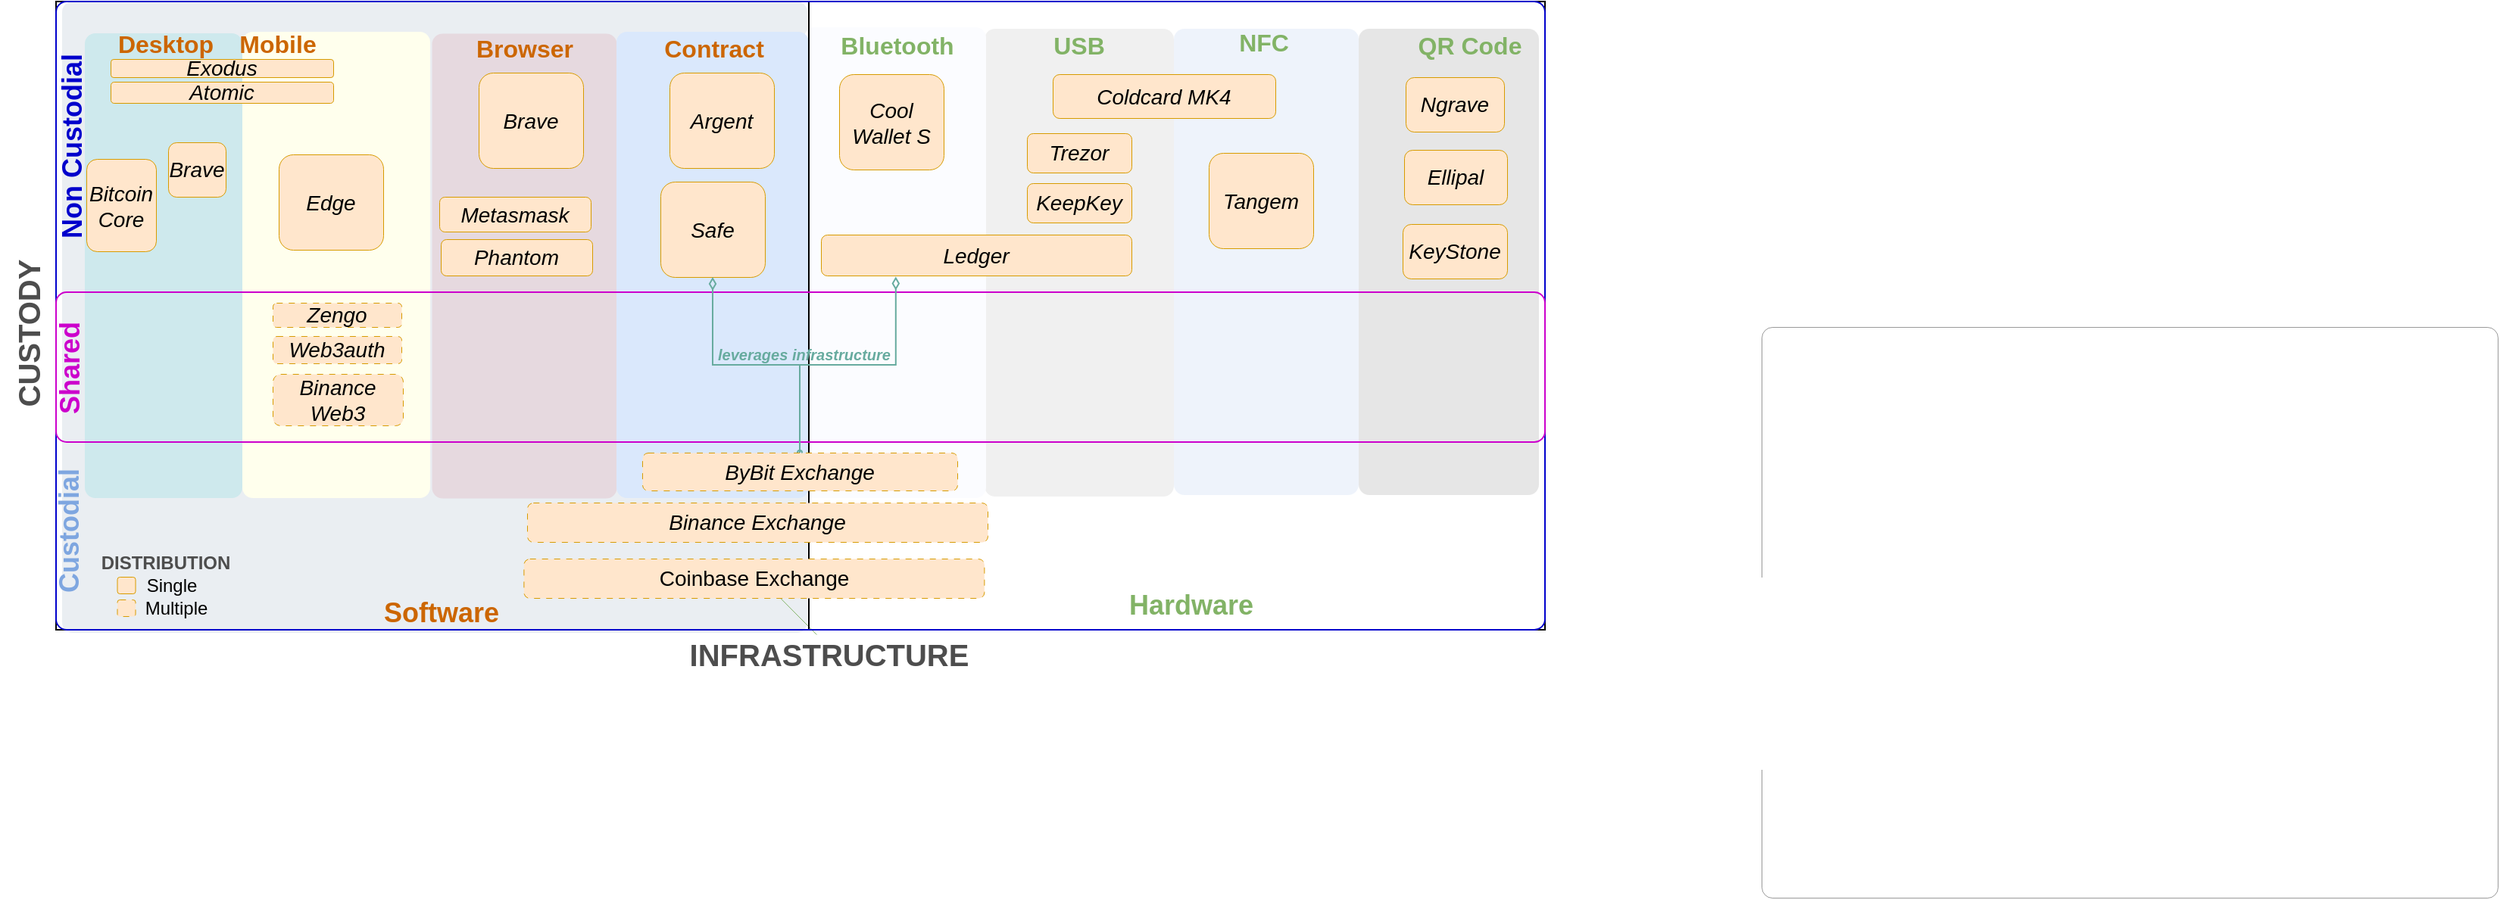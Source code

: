 <mxfile version="27.1.4">
  <diagram id="36RqeXvSD2yGZV3YzJqm" name="taxonomy">
    <mxGraphModel dx="5552" dy="-13653" grid="0" gridSize="10" guides="0" tooltips="1" connect="1" arrows="1" fold="1" page="1" pageScale="1" pageWidth="827" pageHeight="1169" background="none" math="0" shadow="0">
      <root>
        <mxCell id="0" />
        <mxCell id="1" parent="0" />
        <mxCell id="Pxl9jGPm8JQqbag9kE8n-68" value="" style="rounded=1;whiteSpace=wrap;html=1;absoluteArcSize=1;arcSize=14;strokeWidth=2;fillColor=#BAC8D3;strokeColor=none;rotation=0;container=0;align=right;verticalAlign=bottom;spacingBottom=0;labelBackgroundColor=none;spacing=2;spacingRight=58;fontColor=#333333;opacity=30;" parent="1" vertex="1">
          <mxGeometry x="-2287" y="15553" width="492" height="417" as="geometry" />
        </mxCell>
        <mxCell id="Pxl9jGPm8JQqbag9kE8n-71" value="" style="rounded=1;whiteSpace=wrap;html=1;absoluteArcSize=1;arcSize=14;strokeWidth=2;fillColor=#6E6E6E;strokeColor=none;opacity=10;rotation=0;container=0;align=left;verticalAlign=top;spacingTop=0;labelPosition=center;verticalLabelPosition=middle;" parent="1" vertex="1">
          <mxGeometry x="-1678" y="15571" width="125" height="309" as="geometry" />
        </mxCell>
        <mxCell id="Pxl9jGPm8JQqbag9kE8n-72" value="" style="rounded=1;whiteSpace=wrap;html=1;absoluteArcSize=1;arcSize=14;strokeWidth=2;fillColor=#D4E1F5;strokeColor=none;opacity=40;rotation=0;container=0;align=left;verticalAlign=top;spacingTop=0;labelPosition=center;verticalLabelPosition=middle;direction=south;" parent="1" vertex="1">
          <mxGeometry x="-1553" y="15571" width="122" height="308" as="geometry" />
        </mxCell>
        <mxCell id="Pxl9jGPm8JQqbag9kE8n-73" value="" style="rounded=1;whiteSpace=wrap;html=1;absoluteArcSize=1;arcSize=14;strokeWidth=2;fillColor=#C0C0C0;strokeColor=none;opacity=40;rotation=0;container=0;align=left;verticalAlign=top;spacingTop=0;labelPosition=center;verticalLabelPosition=middle;direction=south;" parent="1" vertex="1">
          <mxGeometry x="-1431" y="15571" width="119" height="308" as="geometry" />
        </mxCell>
        <mxCell id="Pxl9jGPm8JQqbag9kE8n-74" value="" style="rounded=1;whiteSpace=wrap;html=1;absoluteArcSize=1;arcSize=14;strokeWidth=2;fillColor=#FBFCFF;strokeColor=none;rotation=0;container=0;align=left;verticalAlign=top;spacingTop=0;labelPosition=center;verticalLabelPosition=middle;direction=south;fontColor=#ffffff;" parent="1" vertex="1">
          <mxGeometry x="-1797" y="15570" width="120" height="311" as="geometry" />
        </mxCell>
        <mxCell id="Pxl9jGPm8JQqbag9kE8n-75" value="" style="rounded=1;whiteSpace=wrap;html=1;absoluteArcSize=1;arcSize=14;strokeWidth=2;fillColor=light-dark(#CEE9ED,#EDEDED);strokeColor=none;rotation=0;container=0;align=left;verticalAlign=top;spacingTop=0;labelPosition=center;verticalLabelPosition=middle;" parent="1" vertex="1">
          <mxGeometry x="-2272" y="15574" width="104" height="307" as="geometry" />
        </mxCell>
        <mxCell id="Pxl9jGPm8JQqbag9kE8n-76" value="" style="rounded=1;whiteSpace=wrap;html=1;absoluteArcSize=1;arcSize=14;strokeWidth=0.5;fillColor=light-dark(#E6D9DF,#EDEDED);strokeColor=none;rotation=0;container=0;align=left;verticalAlign=top;spacingTop=0;labelPosition=center;verticalLabelPosition=middle;" parent="1" vertex="1">
          <mxGeometry x="-2043" y="15574" width="122" height="307" as="geometry" />
        </mxCell>
        <mxCell id="Pxl9jGPm8JQqbag9kE8n-77" value="" style="rounded=1;whiteSpace=wrap;html=1;absoluteArcSize=1;arcSize=14;strokeWidth=2;fillColor=#FFFFED;strokeColor=none;rotation=0;container=0;align=left;verticalAlign=top;spacingTop=0;labelPosition=center;verticalLabelPosition=middle;" parent="1" vertex="1">
          <mxGeometry x="-2168" y="15573" width="124" height="308" as="geometry" />
        </mxCell>
        <mxCell id="Pxl9jGPm8JQqbag9kE8n-78" value="" style="rounded=1;whiteSpace=wrap;html=1;absoluteArcSize=1;arcSize=14;strokeWidth=2;fillColor=#dae8fc;strokeColor=none;rotation=0;container=0;align=left;verticalAlign=top;spacingTop=0;labelPosition=center;verticalLabelPosition=middle;" parent="1" vertex="1">
          <mxGeometry x="-1921" y="15573" width="127" height="308" as="geometry" />
        </mxCell>
        <mxCell id="Pxl9jGPm8JQqbag9kE8n-80" value="&lt;i style=&quot;text-wrap-mode: nowrap;&quot;&gt;Bitcoin&lt;/i&gt;&lt;div style=&quot;text-wrap-mode: nowrap;&quot;&gt;&lt;i&gt;Core&lt;/i&gt;&lt;/div&gt;" style="rounded=1;whiteSpace=wrap;html=1;fillColor=#ffe6cc;strokeWidth=0.5;fontSize=14;strokeColor=#d79b00;" parent="1" vertex="1">
          <mxGeometry x="-2271" y="15657" width="46" height="61" as="geometry" />
        </mxCell>
        <mxCell id="Pxl9jGPm8JQqbag9kE8n-81" value="&lt;span style=&quot;text-wrap-mode: nowrap;&quot;&gt;&lt;i&gt;Atomic&lt;/i&gt;&lt;/span&gt;" style="rounded=1;whiteSpace=wrap;html=1;fillColor=#ffe6cc;strokeWidth=0.5;fontSize=14;strokeColor=#d79b00;" parent="1" vertex="1">
          <mxGeometry x="-2255" y="15606" width="147" height="14" as="geometry" />
        </mxCell>
        <mxCell id="Pxl9jGPm8JQqbag9kE8n-82" value="&lt;span style=&quot;text-wrap-mode: nowrap;&quot;&gt;&lt;i&gt;Exodus&lt;/i&gt;&lt;/span&gt;" style="rounded=1;whiteSpace=wrap;html=1;fillColor=#ffe6cc;strokeWidth=0.5;fontSize=14;strokeColor=#d79b00;" parent="1" vertex="1">
          <mxGeometry x="-2255" y="15591" width="147" height="12" as="geometry" />
        </mxCell>
        <mxCell id="Pxl9jGPm8JQqbag9kE8n-83" value="&lt;font&gt;&lt;b&gt;Desktop&lt;/b&gt;&lt;/font&gt;" style="text;html=1;align=center;verticalAlign=middle;resizable=0;points=[];autosize=1;strokeColor=none;fillColor=none;fontColor=#CC6600;labelBackgroundColor=none;fontSize=16;" parent="1" vertex="1">
          <mxGeometry x="-2260" y="15565" width="81" height="31" as="geometry" />
        </mxCell>
        <mxCell id="Pxl9jGPm8JQqbag9kE8n-85" value="&lt;font&gt;&lt;b&gt;Software&lt;/b&gt;&lt;/font&gt;" style="text;html=1;align=center;verticalAlign=middle;resizable=0;points=[];autosize=1;strokeColor=none;fillColor=none;fontColor=#CC6600;labelBackgroundColor=none;fontSize=18;" parent="1" vertex="1">
          <mxGeometry x="-2084" y="15940" width="94" height="34" as="geometry" />
        </mxCell>
        <mxCell id="Pxl9jGPm8JQqbag9kE8n-86" value="" style="endArrow=none;html=1;rounded=0;exitX=0.46;exitY=0.139;exitDx=0;exitDy=0;strokeColor=#82B366;strokeWidth=0.5;entryX=0.99;entryY=1;entryDx=0;entryDy=0;entryPerimeter=0;exitPerimeter=0;" parent="1" source="Pxl9jGPm8JQqbag9kE8n-126" edge="1">
          <mxGeometry width="50" height="50" relative="1" as="geometry">
            <mxPoint x="-2052" y="15929" as="sourcePoint" />
            <mxPoint x="-1830.66" y="15929" as="targetPoint" />
          </mxGeometry>
        </mxCell>
        <mxCell id="Pxl9jGPm8JQqbag9kE8n-87" value="&lt;font&gt;&lt;b&gt;Hardware&lt;/b&gt;&lt;/font&gt;" style="text;html=1;align=center;verticalAlign=middle;resizable=0;points=[];autosize=1;strokeColor=none;fillColor=none;fontColor=#82B366;labelBackgroundColor=none;fontSize=18;" parent="1" vertex="1">
          <mxGeometry x="-1592" y="15935" width="100" height="34" as="geometry" />
        </mxCell>
        <mxCell id="Pxl9jGPm8JQqbag9kE8n-88" value="&lt;b&gt;Contract&lt;/b&gt;&lt;br&gt;&lt;div&gt;&lt;br&gt;&lt;/div&gt;" style="text;html=1;align=center;verticalAlign=middle;resizable=0;points=[];autosize=1;strokeColor=none;fillColor=none;fontColor=#CC6600;labelBackgroundColor=none;fontSize=16;" parent="1" vertex="1">
          <mxGeometry x="-1899" y="15569" width="84" height="50" as="geometry" />
        </mxCell>
        <mxCell id="Pxl9jGPm8JQqbag9kE8n-91" value="&lt;span style=&quot;text-wrap-mode: nowrap;&quot;&gt;&lt;i&gt;Zengo&lt;/i&gt;&lt;/span&gt;" style="rounded=1;whiteSpace=wrap;html=1;fillColor=#ffe6cc;strokeWidth=0.5;dashed=1;dashPattern=8 8;fontSize=14;strokeColor=#d79b00;" parent="1" vertex="1">
          <mxGeometry x="-2148" y="15752" width="85" height="16" as="geometry" />
        </mxCell>
        <mxCell id="Pxl9jGPm8JQqbag9kE8n-92" value="&lt;span style=&quot;text-wrap-mode: nowrap;&quot;&gt;&lt;i&gt;Web3auth&lt;/i&gt;&lt;/span&gt;" style="rounded=1;whiteSpace=wrap;html=1;fillColor=#ffe6cc;strokeWidth=0.5;dashed=1;dashPattern=8 8;fontSize=14;strokeColor=#d79b00;" parent="1" vertex="1">
          <mxGeometry x="-2148" y="15774" width="85" height="18" as="geometry" />
        </mxCell>
        <mxCell id="Pxl9jGPm8JQqbag9kE8n-93" value="&lt;i style=&quot;text-wrap-mode: nowrap;&quot;&gt;Phantom&lt;/i&gt;" style="rounded=1;whiteSpace=wrap;html=1;fillColor=#ffe6cc;strokeWidth=0.5;fontSize=14;strokeColor=#d79b00;" parent="1" vertex="1">
          <mxGeometry x="-2037" y="15710" width="100" height="24" as="geometry" />
        </mxCell>
        <mxCell id="Pxl9jGPm8JQqbag9kE8n-94" value="&lt;span&gt;&lt;b&gt;Mobile&lt;/b&gt;&lt;/span&gt;" style="text;html=1;align=center;verticalAlign=middle;resizable=0;points=[];autosize=1;strokeColor=none;fillColor=none;fontColor=#CC6600;labelBackgroundColor=none;fontSize=16;" parent="1" vertex="1">
          <mxGeometry x="-2180" y="15565" width="69" height="31" as="geometry" />
        </mxCell>
        <mxCell id="Pxl9jGPm8JQqbag9kE8n-95" value="&lt;span&gt;&lt;b&gt;Browser&lt;/b&gt;&lt;/span&gt;" style="text;html=1;align=center;verticalAlign=middle;resizable=0;points=[];autosize=1;strokeColor=none;fillColor=none;fontColor=#CC6600;labelBackgroundColor=none;fontSize=16;" parent="1" vertex="1">
          <mxGeometry x="-2023" y="15568" width="82" height="31" as="geometry" />
        </mxCell>
        <mxCell id="Pxl9jGPm8JQqbag9kE8n-96" value="&lt;i style=&quot;text-wrap-mode: nowrap;&quot;&gt;Metasmask&lt;/i&gt;" style="rounded=1;whiteSpace=wrap;html=1;fillColor=#ffe6cc;strokeWidth=0.5;fontSize=14;strokeColor=#d79b00;" parent="1" vertex="1">
          <mxGeometry x="-2038" y="15682" width="100" height="23" as="geometry" />
        </mxCell>
        <mxCell id="Pxl9jGPm8JQqbag9kE8n-97" value="&lt;i style=&quot;text-wrap-mode: nowrap;&quot;&gt;Brave&lt;/i&gt;" style="rounded=1;whiteSpace=wrap;html=1;fillColor=#ffe6cc;strokeWidth=0.5;fontSize=14;strokeColor=#d79b00;" parent="1" vertex="1">
          <mxGeometry x="-2217" y="15646" width="38" height="36" as="geometry" />
        </mxCell>
        <mxCell id="Pxl9jGPm8JQqbag9kE8n-101" value="&lt;span style=&quot;text-wrap-mode: nowrap;&quot;&gt;&lt;i&gt;Ngrave&lt;/i&gt;&lt;/span&gt;" style="rounded=1;whiteSpace=wrap;html=1;fillColor=#ffe6cc;strokeWidth=0.5;fontSize=14;strokeColor=#d79b00;" parent="1" vertex="1">
          <mxGeometry x="-1400" y="15603" width="65" height="36" as="geometry" />
        </mxCell>
        <mxCell id="Pxl9jGPm8JQqbag9kE8n-108" value="&lt;span style=&quot;text-wrap-mode: nowrap;&quot;&gt;&lt;i&gt;Binance&lt;/i&gt;&lt;/span&gt;&lt;div&gt;&lt;span style=&quot;text-wrap-mode: nowrap;&quot;&gt;&lt;i&gt;Web3&lt;/i&gt;&lt;/span&gt;&lt;/div&gt;" style="rounded=1;whiteSpace=wrap;html=1;fillColor=#ffe6cc;strokeWidth=0.5;dashed=1;dashPattern=8 8;fontSize=14;strokeColor=#d79b00;" parent="1" vertex="1">
          <mxGeometry x="-2148" y="15799" width="86" height="34" as="geometry" />
        </mxCell>
        <mxCell id="Pxl9jGPm8JQqbag9kE8n-109" value="&lt;span&gt;&lt;b&gt;USB&lt;/b&gt;&lt;/span&gt;" style="text;html=1;align=center;verticalAlign=middle;resizable=0;points=[];autosize=1;strokeColor=none;fillColor=none;fontColor=#82B366;labelBackgroundColor=none;fontSize=16;" parent="1" vertex="1">
          <mxGeometry x="-1642" y="15566" width="52" height="31" as="geometry" />
        </mxCell>
        <mxCell id="Pxl9jGPm8JQqbag9kE8n-110" value="&lt;span&gt;&lt;b&gt;Bluetooth&lt;/b&gt;&lt;/span&gt;" style="text;html=1;align=center;verticalAlign=middle;resizable=0;points=[];autosize=1;strokeColor=none;fillColor=none;fontColor=#82B366;labelBackgroundColor=none;fontSize=16;" parent="1" vertex="1">
          <mxGeometry x="-1782.48" y="15566" width="93" height="31" as="geometry" />
        </mxCell>
        <mxCell id="Pxl9jGPm8JQqbag9kE8n-111" value="&lt;span&gt;&lt;b&gt;NFC&lt;/b&gt;&lt;/span&gt;" style="text;html=1;align=center;verticalAlign=middle;resizable=0;points=[];autosize=1;strokeColor=none;fillColor=none;fontColor=#82B366;labelBackgroundColor=none;fontSize=16;" parent="1" vertex="1">
          <mxGeometry x="-1520" y="15564" width="51" height="31" as="geometry" />
        </mxCell>
        <mxCell id="Pxl9jGPm8JQqbag9kE8n-115" value="&lt;span style=&quot;text-wrap-mode: nowrap;&quot;&gt;&lt;i&gt;Coldcard MK4&lt;/i&gt;&lt;/span&gt;" style="rounded=1;whiteSpace=wrap;html=1;fillColor=#ffe6cc;strokeWidth=0.5;fontSize=14;strokeColor=#d79b00;" parent="1" vertex="1">
          <mxGeometry x="-1633" y="15601" width="147" height="29" as="geometry" />
        </mxCell>
        <mxCell id="Pxl9jGPm8JQqbag9kE8n-116" value="&lt;span style=&quot;text-wrap-mode: nowrap;&quot;&gt;&lt;i&gt;KeyStone&lt;/i&gt;&lt;/span&gt;" style="rounded=1;whiteSpace=wrap;html=1;fillColor=#ffe6cc;strokeWidth=0.5;fontSize=14;strokeColor=#d79b00;" parent="1" vertex="1">
          <mxGeometry x="-1402" y="15700" width="69" height="36" as="geometry" />
        </mxCell>
        <mxCell id="Pxl9jGPm8JQqbag9kE8n-117" value="&lt;i style=&quot;text-wrap-mode: nowrap;&quot;&gt;Tangem&lt;/i&gt;" style="rounded=1;whiteSpace=wrap;html=1;fillColor=#ffe6cc;strokeWidth=0.5;fontSize=14;strokeColor=#d79b00;" parent="1" vertex="1">
          <mxGeometry x="-1530" y="15653" width="69" height="63" as="geometry" />
        </mxCell>
        <mxCell id="Pxl9jGPm8JQqbag9kE8n-119" value="&lt;span style=&quot;text-wrap-mode: nowrap;&quot;&gt;&lt;i&gt;Ellipal&lt;/i&gt;&lt;/span&gt;" style="rounded=1;whiteSpace=wrap;html=1;fillColor=#ffe6cc;strokeWidth=0.5;fontSize=14;strokeColor=#d79b00;" parent="1" vertex="1">
          <mxGeometry x="-1401" y="15651" width="68" height="36" as="geometry" />
        </mxCell>
        <mxCell id="Pxl9jGPm8JQqbag9kE8n-121" value="" style="rounded=1;whiteSpace=wrap;html=1;fillColor=#ffe6cc;strokeWidth=0.5;strokeColor=#d79b00;" parent="1" vertex="1">
          <mxGeometry x="-2250.74" y="15933" width="12" height="11" as="geometry" />
        </mxCell>
        <mxCell id="Pxl9jGPm8JQqbag9kE8n-122" value="" style="rounded=1;whiteSpace=wrap;html=1;fillColor=#ffe6cc;strokeWidth=0.5;dashed=1;dashPattern=8 8;strokeColor=#d79b00;" parent="1" vertex="1">
          <mxGeometry x="-2250.74" y="15948" width="12" height="11" as="geometry" />
        </mxCell>
        <mxCell id="Pxl9jGPm8JQqbag9kE8n-123" value="Single" style="text;html=1;align=center;verticalAlign=middle;resizable=0;points=[];autosize=1;strokeColor=none;fillColor=none;fontSize=12;" parent="1" vertex="1">
          <mxGeometry x="-2240.74" y="15926" width="51" height="26" as="geometry" />
        </mxCell>
        <mxCell id="Pxl9jGPm8JQqbag9kE8n-124" value="Multiple" style="text;html=1;align=center;verticalAlign=middle;resizable=0;points=[];autosize=1;strokeColor=none;fillColor=none;fontSize=12;" parent="1" vertex="1">
          <mxGeometry x="-2241.74" y="15941" width="59" height="26" as="geometry" />
        </mxCell>
        <mxCell id="Pxl9jGPm8JQqbag9kE8n-125" value="&lt;font style=&quot;color: rgb(77, 77, 77); font-size: 20px;&quot;&gt;&lt;b style=&quot;&quot;&gt;CUSTODY&lt;/b&gt;&lt;/font&gt;" style="text;html=1;align=center;verticalAlign=middle;resizable=0;points=[];autosize=1;strokeColor=none;fillColor=none;fontColor=#0000CC;labelBackgroundColor=default;rotation=-90;" parent="1" vertex="1">
          <mxGeometry x="-2367" y="15755" width="115" height="36" as="geometry" />
        </mxCell>
        <mxCell id="Pxl9jGPm8JQqbag9kE8n-126" value="&lt;font style=&quot;color: rgb(77, 77, 77); font-size: 20px;&quot;&gt;&lt;b style=&quot;&quot;&gt;INFRASTRUCTURE&lt;/b&gt;&lt;/font&gt;" style="text;html=1;align=center;verticalAlign=middle;resizable=0;points=[];autosize=1;strokeColor=none;fillColor=none;fontColor=#0000CC;labelBackgroundColor=default;rotation=0;" parent="1" vertex="1">
          <mxGeometry x="-1882" y="15966" width="202" height="36" as="geometry" />
        </mxCell>
        <mxCell id="Pxl9jGPm8JQqbag9kE8n-127" value="&lt;font style=&quot;color: rgb(77, 77, 77);&quot;&gt;&lt;b&gt;DISTRIBUTION&lt;/b&gt;&lt;/font&gt;" style="text;html=1;align=center;verticalAlign=middle;resizable=0;points=[];autosize=1;strokeColor=none;fillColor=none;fontColor=#0000CC;labelBackgroundColor=none;rotation=0;fontSize=12;" parent="1" vertex="1">
          <mxGeometry x="-2270.74" y="15911" width="103" height="26" as="geometry" />
        </mxCell>
        <mxCell id="Pxl9jGPm8JQqbag9kE8n-128" value="&lt;font&gt;&lt;b&gt;Custodial&lt;/b&gt;&lt;/font&gt;" style="text;html=1;align=center;verticalAlign=middle;resizable=0;points=[];autosize=1;strokeColor=none;fillColor=none;fontColor=#7EA6E0;labelBackgroundColor=none;rotation=-90;fontSize=18;" parent="1" vertex="1">
          <mxGeometry x="-2332" y="15886" width="100" height="34" as="geometry" />
        </mxCell>
        <mxCell id="Pxl9jGPm8JQqbag9kE8n-129" value="&lt;font&gt;&lt;b&gt;Shared&lt;/b&gt;&lt;/font&gt;" style="text;html=1;align=center;verticalAlign=middle;resizable=0;points=[];autosize=1;strokeColor=none;fillColor=none;fontColor=#CC00CC;labelBackgroundColor=none;rotation=-90;fontSize=18;" parent="1" vertex="1">
          <mxGeometry x="-2321" y="15779" width="79" height="34" as="geometry" />
        </mxCell>
        <mxCell id="Pxl9jGPm8JQqbag9kE8n-130" value="&lt;font&gt;&lt;b&gt;Non Custodial&lt;/b&gt;&lt;/font&gt;" style="text;html=1;align=center;verticalAlign=middle;resizable=0;points=[];autosize=1;strokeColor=none;fillColor=none;fontColor=#0000CC;labelBackgroundColor=none;rotation=-90;fontSize=18;" parent="1" vertex="1">
          <mxGeometry x="-2350" y="15632" width="140" height="34" as="geometry" />
        </mxCell>
        <mxCell id="7dPxF6uavL-8BtRlLhym-129" value="&lt;span&gt;&lt;b&gt;QR Code&lt;/b&gt;&lt;/span&gt;" style="text;html=1;align=center;verticalAlign=middle;resizable=0;points=[];autosize=1;strokeColor=none;fillColor=none;fontColor=#82B366;labelBackgroundColor=none;fontSize=16;" vertex="1" parent="1">
          <mxGeometry x="-1401" y="15566" width="86" height="31" as="geometry" />
        </mxCell>
        <mxCell id="7dPxF6uavL-8BtRlLhym-133" value="&lt;i style=&quot;text-wrap-mode: nowrap;&quot;&gt;KeepKey&lt;/i&gt;" style="rounded=1;whiteSpace=wrap;html=1;fillColor=#ffe6cc;strokeWidth=0.5;fontSize=14;strokeColor=#d79b00;" vertex="1" parent="1">
          <mxGeometry x="-1650" y="15673" width="69" height="26" as="geometry" />
        </mxCell>
        <mxCell id="7dPxF6uavL-8BtRlLhym-135" value="&lt;i style=&quot;text-wrap-mode: nowrap;&quot;&gt;Trezor&lt;/i&gt;" style="rounded=1;whiteSpace=wrap;html=1;fillColor=#ffe6cc;strokeWidth=0.5;fontSize=14;strokeColor=#d79b00;" vertex="1" parent="1">
          <mxGeometry x="-1650" y="15640" width="69" height="26" as="geometry" />
        </mxCell>
        <mxCell id="7dPxF6uavL-8BtRlLhym-136" value="&lt;i style=&quot;text-wrap-mode: nowrap;&quot;&gt;Ledger&lt;/i&gt;" style="rounded=1;whiteSpace=wrap;html=1;fillColor=#ffe6cc;strokeWidth=0.5;fontSize=14;strokeColor=#d79b00;" vertex="1" parent="1">
          <mxGeometry x="-1786" y="15707" width="205" height="27" as="geometry" />
        </mxCell>
        <mxCell id="7dPxF6uavL-8BtRlLhym-137" value="&lt;span style=&quot;text-wrap-mode: nowrap;&quot;&gt;&lt;i&gt;Cool&lt;/i&gt;&lt;/span&gt;&lt;div&gt;&lt;span style=&quot;text-wrap-mode: nowrap;&quot;&gt;&lt;i&gt;Wallet S&lt;/i&gt;&lt;/span&gt;&lt;/div&gt;" style="rounded=1;whiteSpace=wrap;html=1;fillColor=#ffe6cc;strokeWidth=0.5;fontSize=14;strokeColor=#d79b00;" vertex="1" parent="1">
          <mxGeometry x="-1774" y="15601" width="69" height="63" as="geometry" />
        </mxCell>
        <mxCell id="7dPxF6uavL-8BtRlLhym-142" value="&lt;span style=&quot;text-wrap-mode: nowrap;&quot;&gt;&lt;i&gt;Safe&lt;/i&gt;&lt;/span&gt;" style="rounded=1;whiteSpace=wrap;html=1;fillColor=#ffe6cc;strokeWidth=0.5;fontSize=14;strokeColor=#d79b00;" vertex="1" parent="1">
          <mxGeometry x="-1892" y="15672" width="69" height="63" as="geometry" />
        </mxCell>
        <mxCell id="7dPxF6uavL-8BtRlLhym-143" value="&lt;span style=&quot;text-wrap-mode: nowrap;&quot;&gt;&lt;i&gt;Argent&lt;/i&gt;&lt;/span&gt;" style="rounded=1;whiteSpace=wrap;html=1;fillColor=#ffe6cc;strokeWidth=0.5;fontSize=14;strokeColor=#d79b00;" vertex="1" parent="1">
          <mxGeometry x="-1886" y="15600" width="69" height="63" as="geometry" />
        </mxCell>
        <mxCell id="7dPxF6uavL-8BtRlLhym-148" value="&lt;span style=&quot;text-wrap-mode: nowrap;&quot;&gt;&lt;i&gt;Brave&lt;/i&gt;&lt;/span&gt;" style="rounded=1;whiteSpace=wrap;html=1;fillColor=#ffe6cc;strokeWidth=0.5;fontSize=14;strokeColor=#d79b00;" vertex="1" parent="1">
          <mxGeometry x="-2012" y="15600" width="69" height="63" as="geometry" />
        </mxCell>
        <mxCell id="7dPxF6uavL-8BtRlLhym-149" value="" style="rounded=1;whiteSpace=wrap;html=1;absoluteArcSize=1;arcSize=14;strokeWidth=0.5;rotation=0;container=0;align=right;verticalAlign=bottom;spacingBottom=0;labelBackgroundColor=none;spacing=2;spacingRight=58;opacity=40;strokeColor=default;" vertex="1" parent="1">
          <mxGeometry x="-1165" y="15768" width="486" height="377" as="geometry" />
        </mxCell>
        <mxCell id="7dPxF6uavL-8BtRlLhym-152" value="" style="rounded=0;whiteSpace=wrap;html=1;fillColor=none;" vertex="1" parent="1">
          <mxGeometry x="-2291" y="15553" width="983" height="415" as="geometry" />
        </mxCell>
        <mxCell id="7dPxF6uavL-8BtRlLhym-153" value="" style="rounded=0;whiteSpace=wrap;html=1;fillColor=none;" vertex="1" parent="1">
          <mxGeometry x="-1794" y="15553" width="486" height="415" as="geometry" />
        </mxCell>
        <mxCell id="7dPxF6uavL-8BtRlLhym-154" value="&lt;i style=&quot;text-wrap-mode: nowrap;&quot;&gt;Edge&lt;/i&gt;" style="rounded=1;whiteSpace=wrap;html=1;fillColor=#ffe6cc;strokeWidth=0.5;fontSize=14;strokeColor=#d79b00;" vertex="1" parent="1">
          <mxGeometry x="-2144" y="15654" width="69" height="63" as="geometry" />
        </mxCell>
        <mxCell id="Pxl9jGPm8JQqbag9kE8n-70" value="" style="rounded=1;whiteSpace=wrap;html=1;absoluteArcSize=1;arcSize=14;strokeWidth=1;fillColor=none;strokeColor=#0000CC;rotation=0;container=0;align=right;verticalAlign=bottom;spacingBottom=0;labelBackgroundColor=none;spacing=2;spacingRight=58;fontColor=#333333;" parent="1" vertex="1">
          <mxGeometry x="-2291" y="15553" width="983" height="415" as="geometry" />
        </mxCell>
        <mxCell id="Pxl9jGPm8JQqbag9kE8n-79" value="" style="rounded=1;whiteSpace=wrap;html=1;absoluteArcSize=1;arcSize=14;strokeWidth=1;fillColor=none;strokeColor=#CC00CC;rotation=0;container=0;align=right;verticalAlign=bottom;spacingBottom=0;labelBackgroundColor=none;spacing=2;spacingRight=58;fontColor=#333333;" parent="1" vertex="1">
          <mxGeometry x="-2291" y="15745" width="983" height="99" as="geometry" />
        </mxCell>
        <mxCell id="Pxl9jGPm8JQqbag9kE8n-103" style="edgeStyle=orthogonalEdgeStyle;rounded=0;orthogonalLoop=1;jettySize=auto;html=1;endArrow=diamondThin;endFill=0;strokeWidth=1;strokeColor=#67AB9F;exitX=0.5;exitY=0;exitDx=0;exitDy=0;" parent="1" source="Pxl9jGPm8JQqbag9kE8n-104" target="7dPxF6uavL-8BtRlLhym-142" edge="1">
          <mxGeometry relative="1" as="geometry">
            <mxPoint x="-1893" y="15735" as="targetPoint" />
          </mxGeometry>
        </mxCell>
        <mxCell id="Pxl9jGPm8JQqbag9kE8n-118" style="edgeStyle=orthogonalEdgeStyle;rounded=0;orthogonalLoop=1;jettySize=auto;html=1;entryX=0.241;entryY=1.029;entryDx=0;entryDy=0;entryPerimeter=0;endArrow=diamondThin;endFill=0;startArrow=oval;startFill=0;startSize=3;strokeWidth=1;strokeColor=#67AB9F;" parent="1" source="Pxl9jGPm8JQqbag9kE8n-104" target="7dPxF6uavL-8BtRlLhym-136" edge="1">
          <mxGeometry relative="1" as="geometry">
            <Array as="points">
              <mxPoint x="-1800" y="15793" />
              <mxPoint x="-1737" y="15793" />
            </Array>
            <mxPoint x="-1736.102" y="15734.74" as="targetPoint" />
          </mxGeometry>
        </mxCell>
        <mxCell id="Pxl9jGPm8JQqbag9kE8n-120" value="&lt;i&gt;&lt;font style=&quot;color: rgb(103, 171, 159);&quot;&gt;&lt;b&gt;leverages infrastructure&lt;/b&gt;&lt;/font&gt;&lt;/i&gt;" style="text;html=1;align=center;verticalAlign=middle;whiteSpace=wrap;rounded=0;fontSize=10;labelBackgroundColor=none;" parent="1" vertex="1">
          <mxGeometry x="-1856" y="15776" width="118" height="19" as="geometry" />
        </mxCell>
        <mxCell id="Pxl9jGPm8JQqbag9kE8n-104" value="&lt;i style=&quot;text-wrap-mode: nowrap;&quot;&gt;ByBit Exchange&lt;/i&gt;" style="rounded=1;whiteSpace=wrap;html=1;fillColor=#ffe6cc;strokeWidth=0.5;dashed=1;dashPattern=8 8;fontSize=14;strokeColor=#d79b00;" parent="1" vertex="1">
          <mxGeometry x="-1904" y="15851" width="208" height="25" as="geometry" />
        </mxCell>
        <mxCell id="7dPxF6uavL-8BtRlLhym-150" value="&lt;i style=&quot;text-wrap-mode: nowrap;&quot;&gt;Binance Exchange&lt;/i&gt;" style="rounded=1;whiteSpace=wrap;html=1;fillColor=#ffe6cc;strokeWidth=0.5;dashed=1;dashPattern=8 8;fontSize=14;strokeColor=#d79b00;" vertex="1" parent="1">
          <mxGeometry x="-1980" y="15884" width="304" height="26" as="geometry" />
        </mxCell>
        <mxCell id="Pxl9jGPm8JQqbag9kE8n-106" value="&lt;span style=&quot;text-wrap-mode: nowrap;&quot;&gt;Coinbase Exchange&lt;/span&gt;" style="rounded=1;whiteSpace=wrap;html=1;fillColor=#ffe6cc;strokeWidth=0.5;dashed=1;dashPattern=8 8;fontSize=14;strokeColor=#d79b00;" parent="1" vertex="1">
          <mxGeometry x="-1982.31" y="15921" width="304" height="26" as="geometry" />
        </mxCell>
      </root>
    </mxGraphModel>
  </diagram>
</mxfile>
